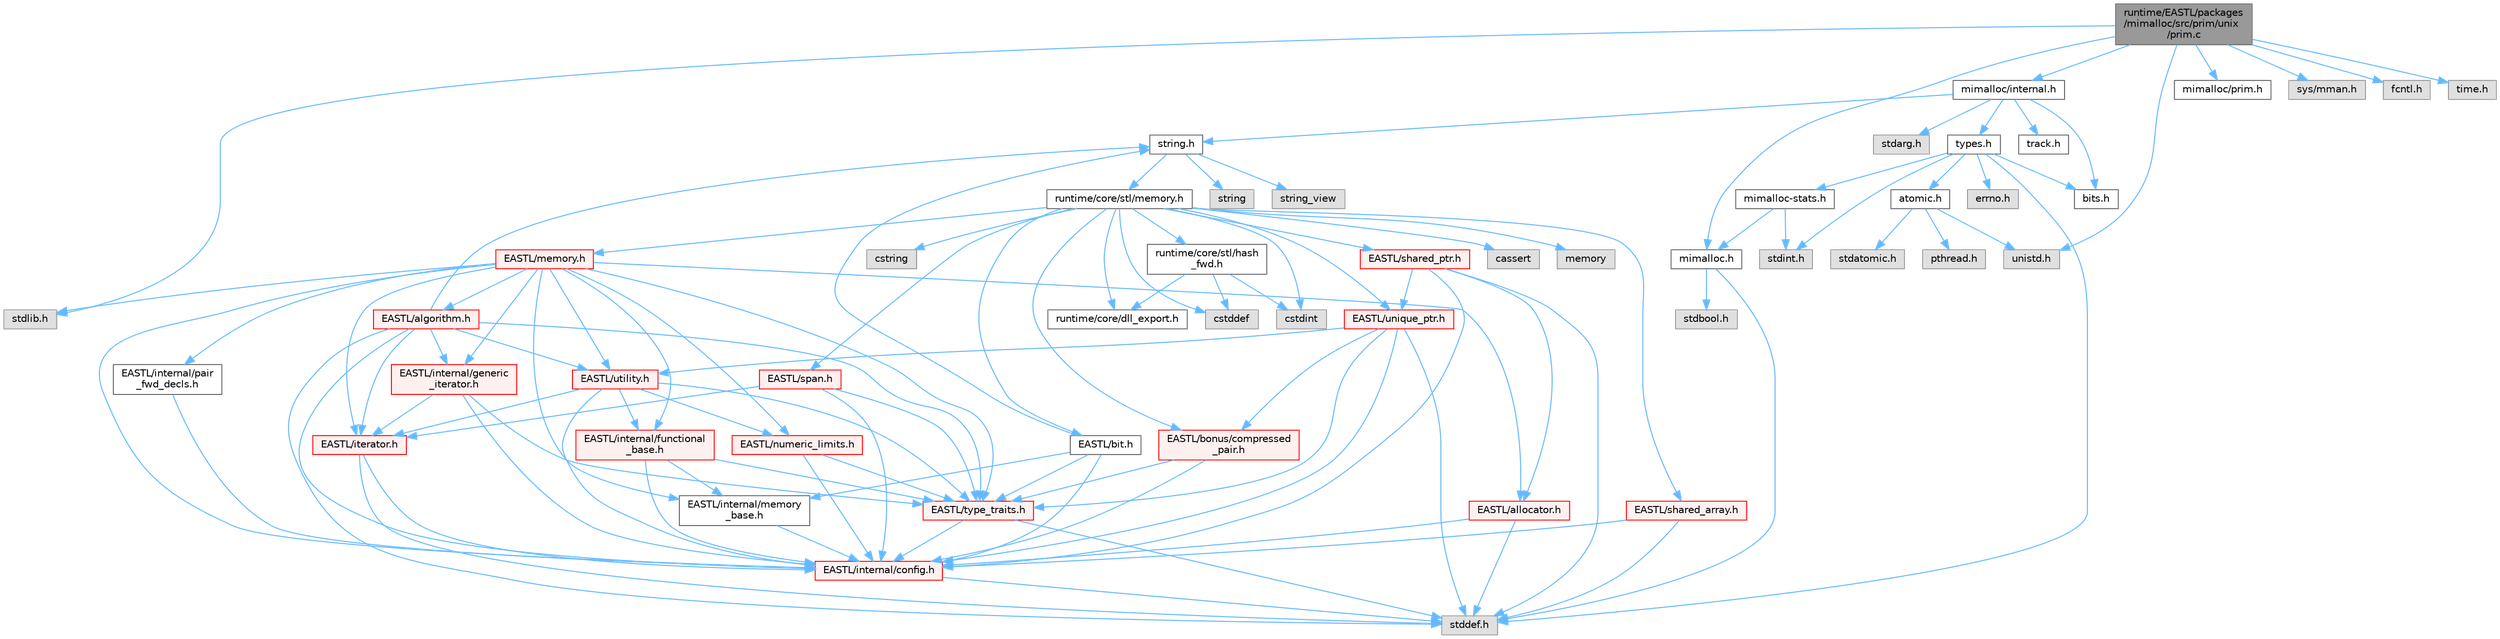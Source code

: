 digraph "runtime/EASTL/packages/mimalloc/src/prim/unix/prim.c"
{
 // LATEX_PDF_SIZE
  bgcolor="transparent";
  edge [fontname=Helvetica,fontsize=10,labelfontname=Helvetica,labelfontsize=10];
  node [fontname=Helvetica,fontsize=10,shape=box,height=0.2,width=0.4];
  Node1 [id="Node000001",label="runtime/EASTL/packages\l/mimalloc/src/prim/unix\l/prim.c",height=0.2,width=0.4,color="gray40", fillcolor="grey60", style="filled", fontcolor="black",tooltip=" "];
  Node1 -> Node2 [id="edge1_Node000001_Node000002",color="steelblue1",style="solid",tooltip=" "];
  Node2 [id="Node000002",label="mimalloc.h",height=0.2,width=0.4,color="grey40", fillcolor="white", style="filled",URL="$mimalloc_8h.html",tooltip=" "];
  Node2 -> Node3 [id="edge2_Node000002_Node000003",color="steelblue1",style="solid",tooltip=" "];
  Node3 [id="Node000003",label="stddef.h",height=0.2,width=0.4,color="grey60", fillcolor="#E0E0E0", style="filled",tooltip=" "];
  Node2 -> Node4 [id="edge3_Node000002_Node000004",color="steelblue1",style="solid",tooltip=" "];
  Node4 [id="Node000004",label="stdbool.h",height=0.2,width=0.4,color="grey60", fillcolor="#E0E0E0", style="filled",tooltip=" "];
  Node1 -> Node5 [id="edge4_Node000001_Node000005",color="steelblue1",style="solid",tooltip=" "];
  Node5 [id="Node000005",label="mimalloc/internal.h",height=0.2,width=0.4,color="grey40", fillcolor="white", style="filled",URL="$_e_a_s_t_l_2packages_2mimalloc_2include_2mimalloc_2internal_8h.html",tooltip=" "];
  Node5 -> Node6 [id="edge5_Node000005_Node000006",color="steelblue1",style="solid",tooltip=" "];
  Node6 [id="Node000006",label="types.h",height=0.2,width=0.4,color="grey40", fillcolor="white", style="filled",URL="$types_8h.html",tooltip=" "];
  Node6 -> Node7 [id="edge6_Node000006_Node000007",color="steelblue1",style="solid",tooltip=" "];
  Node7 [id="Node000007",label="mimalloc-stats.h",height=0.2,width=0.4,color="grey40", fillcolor="white", style="filled",URL="$mimalloc-stats_8h.html",tooltip=" "];
  Node7 -> Node2 [id="edge7_Node000007_Node000002",color="steelblue1",style="solid",tooltip=" "];
  Node7 -> Node8 [id="edge8_Node000007_Node000008",color="steelblue1",style="solid",tooltip=" "];
  Node8 [id="Node000008",label="stdint.h",height=0.2,width=0.4,color="grey60", fillcolor="#E0E0E0", style="filled",tooltip=" "];
  Node6 -> Node3 [id="edge9_Node000006_Node000003",color="steelblue1",style="solid",tooltip=" "];
  Node6 -> Node8 [id="edge10_Node000006_Node000008",color="steelblue1",style="solid",tooltip=" "];
  Node6 -> Node9 [id="edge11_Node000006_Node000009",color="steelblue1",style="solid",tooltip=" "];
  Node9 [id="Node000009",label="errno.h",height=0.2,width=0.4,color="grey60", fillcolor="#E0E0E0", style="filled",tooltip=" "];
  Node6 -> Node10 [id="edge12_Node000006_Node000010",color="steelblue1",style="solid",tooltip=" "];
  Node10 [id="Node000010",label="bits.h",height=0.2,width=0.4,color="grey40", fillcolor="white", style="filled",URL="$bits_8h.html",tooltip=" "];
  Node6 -> Node11 [id="edge13_Node000006_Node000011",color="steelblue1",style="solid",tooltip=" "];
  Node11 [id="Node000011",label="atomic.h",height=0.2,width=0.4,color="grey40", fillcolor="white", style="filled",URL="$_e_a_s_t_l_2packages_2mimalloc_2include_2mimalloc_2atomic_8h.html",tooltip=" "];
  Node11 -> Node12 [id="edge14_Node000011_Node000012",color="steelblue1",style="solid",tooltip=" "];
  Node12 [id="Node000012",label="pthread.h",height=0.2,width=0.4,color="grey60", fillcolor="#E0E0E0", style="filled",tooltip=" "];
  Node11 -> Node13 [id="edge15_Node000011_Node000013",color="steelblue1",style="solid",tooltip=" "];
  Node13 [id="Node000013",label="stdatomic.h",height=0.2,width=0.4,color="grey60", fillcolor="#E0E0E0", style="filled",tooltip=" "];
  Node11 -> Node14 [id="edge16_Node000011_Node000014",color="steelblue1",style="solid",tooltip=" "];
  Node14 [id="Node000014",label="unistd.h",height=0.2,width=0.4,color="grey60", fillcolor="#E0E0E0", style="filled",tooltip=" "];
  Node5 -> Node15 [id="edge17_Node000005_Node000015",color="steelblue1",style="solid",tooltip=" "];
  Node15 [id="Node000015",label="track.h",height=0.2,width=0.4,color="grey40", fillcolor="white", style="filled",URL="$track_8h.html",tooltip=" "];
  Node5 -> Node10 [id="edge18_Node000005_Node000010",color="steelblue1",style="solid",tooltip=" "];
  Node5 -> Node16 [id="edge19_Node000005_Node000016",color="steelblue1",style="solid",tooltip=" "];
  Node16 [id="Node000016",label="stdarg.h",height=0.2,width=0.4,color="grey60", fillcolor="#E0E0E0", style="filled",tooltip=" "];
  Node5 -> Node17 [id="edge20_Node000005_Node000017",color="steelblue1",style="solid",tooltip=" "];
  Node17 [id="Node000017",label="string.h",height=0.2,width=0.4,color="grey40", fillcolor="white", style="filled",URL="$string_8h.html",tooltip=" "];
  Node17 -> Node18 [id="edge21_Node000017_Node000018",color="steelblue1",style="solid",tooltip=" "];
  Node18 [id="Node000018",label="string",height=0.2,width=0.4,color="grey60", fillcolor="#E0E0E0", style="filled",tooltip=" "];
  Node17 -> Node19 [id="edge22_Node000017_Node000019",color="steelblue1",style="solid",tooltip=" "];
  Node19 [id="Node000019",label="string_view",height=0.2,width=0.4,color="grey60", fillcolor="#E0E0E0", style="filled",tooltip=" "];
  Node17 -> Node20 [id="edge23_Node000017_Node000020",color="steelblue1",style="solid",tooltip=" "];
  Node20 [id="Node000020",label="runtime/core/stl/memory.h",height=0.2,width=0.4,color="grey40", fillcolor="white", style="filled",URL="$core_2stl_2memory_8h.html",tooltip=" "];
  Node20 -> Node21 [id="edge24_Node000020_Node000021",color="steelblue1",style="solid",tooltip=" "];
  Node21 [id="Node000021",label="cstddef",height=0.2,width=0.4,color="grey60", fillcolor="#E0E0E0", style="filled",tooltip=" "];
  Node20 -> Node22 [id="edge25_Node000020_Node000022",color="steelblue1",style="solid",tooltip=" "];
  Node22 [id="Node000022",label="cstdint",height=0.2,width=0.4,color="grey60", fillcolor="#E0E0E0", style="filled",tooltip=" "];
  Node20 -> Node23 [id="edge26_Node000020_Node000023",color="steelblue1",style="solid",tooltip=" "];
  Node23 [id="Node000023",label="cassert",height=0.2,width=0.4,color="grey60", fillcolor="#E0E0E0", style="filled",tooltip=" "];
  Node20 -> Node24 [id="edge27_Node000020_Node000024",color="steelblue1",style="solid",tooltip=" "];
  Node24 [id="Node000024",label="memory",height=0.2,width=0.4,color="grey60", fillcolor="#E0E0E0", style="filled",tooltip=" "];
  Node20 -> Node25 [id="edge28_Node000020_Node000025",color="steelblue1",style="solid",tooltip=" "];
  Node25 [id="Node000025",label="cstring",height=0.2,width=0.4,color="grey60", fillcolor="#E0E0E0", style="filled",tooltip=" "];
  Node20 -> Node26 [id="edge29_Node000020_Node000026",color="steelblue1",style="solid",tooltip=" "];
  Node26 [id="Node000026",label="EASTL/bit.h",height=0.2,width=0.4,color="grey40", fillcolor="white", style="filled",URL="$bit_8h.html",tooltip=" "];
  Node26 -> Node27 [id="edge30_Node000026_Node000027",color="steelblue1",style="solid",tooltip=" "];
  Node27 [id="Node000027",label="EASTL/internal/config.h",height=0.2,width=0.4,color="red", fillcolor="#FFF0F0", style="filled",URL="$config_8h.html",tooltip=" "];
  Node27 -> Node3 [id="edge31_Node000027_Node000003",color="steelblue1",style="solid",tooltip=" "];
  Node26 -> Node35 [id="edge32_Node000026_Node000035",color="steelblue1",style="solid",tooltip=" "];
  Node35 [id="Node000035",label="EASTL/internal/memory\l_base.h",height=0.2,width=0.4,color="grey40", fillcolor="white", style="filled",URL="$memory__base_8h.html",tooltip=" "];
  Node35 -> Node27 [id="edge33_Node000035_Node000027",color="steelblue1",style="solid",tooltip=" "];
  Node26 -> Node36 [id="edge34_Node000026_Node000036",color="steelblue1",style="solid",tooltip=" "];
  Node36 [id="Node000036",label="EASTL/type_traits.h",height=0.2,width=0.4,color="red", fillcolor="#FFF0F0", style="filled",URL="$_e_a_s_t_l_2include_2_e_a_s_t_l_2type__traits_8h.html",tooltip=" "];
  Node36 -> Node27 [id="edge35_Node000036_Node000027",color="steelblue1",style="solid",tooltip=" "];
  Node36 -> Node3 [id="edge36_Node000036_Node000003",color="steelblue1",style="solid",tooltip=" "];
  Node26 -> Node17 [id="edge37_Node000026_Node000017",color="steelblue1",style="solid",tooltip=" "];
  Node20 -> Node46 [id="edge38_Node000020_Node000046",color="steelblue1",style="solid",tooltip=" "];
  Node46 [id="Node000046",label="EASTL/memory.h",height=0.2,width=0.4,color="red", fillcolor="#FFF0F0", style="filled",URL="$_e_a_s_t_l_2include_2_e_a_s_t_l_2memory_8h.html",tooltip=" "];
  Node46 -> Node27 [id="edge39_Node000046_Node000027",color="steelblue1",style="solid",tooltip=" "];
  Node46 -> Node35 [id="edge40_Node000046_Node000035",color="steelblue1",style="solid",tooltip=" "];
  Node46 -> Node47 [id="edge41_Node000046_Node000047",color="steelblue1",style="solid",tooltip=" "];
  Node47 [id="Node000047",label="EASTL/internal/generic\l_iterator.h",height=0.2,width=0.4,color="red", fillcolor="#FFF0F0", style="filled",URL="$generic__iterator_8h.html",tooltip=" "];
  Node47 -> Node27 [id="edge42_Node000047_Node000027",color="steelblue1",style="solid",tooltip=" "];
  Node47 -> Node48 [id="edge43_Node000047_Node000048",color="steelblue1",style="solid",tooltip=" "];
  Node48 [id="Node000048",label="EASTL/iterator.h",height=0.2,width=0.4,color="red", fillcolor="#FFF0F0", style="filled",URL="$_e_a_s_t_l_2include_2_e_a_s_t_l_2iterator_8h.html",tooltip=" "];
  Node48 -> Node27 [id="edge44_Node000048_Node000027",color="steelblue1",style="solid",tooltip=" "];
  Node48 -> Node3 [id="edge45_Node000048_Node000003",color="steelblue1",style="solid",tooltip=" "];
  Node47 -> Node36 [id="edge46_Node000047_Node000036",color="steelblue1",style="solid",tooltip=" "];
  Node46 -> Node51 [id="edge47_Node000046_Node000051",color="steelblue1",style="solid",tooltip=" "];
  Node51 [id="Node000051",label="EASTL/internal/pair\l_fwd_decls.h",height=0.2,width=0.4,color="grey40", fillcolor="white", style="filled",URL="$pair__fwd__decls_8h.html",tooltip=" "];
  Node51 -> Node27 [id="edge48_Node000051_Node000027",color="steelblue1",style="solid",tooltip=" "];
  Node46 -> Node52 [id="edge49_Node000046_Node000052",color="steelblue1",style="solid",tooltip=" "];
  Node52 [id="Node000052",label="EASTL/internal/functional\l_base.h",height=0.2,width=0.4,color="red", fillcolor="#FFF0F0", style="filled",URL="$functional__base_8h.html",tooltip=" "];
  Node52 -> Node27 [id="edge50_Node000052_Node000027",color="steelblue1",style="solid",tooltip=" "];
  Node52 -> Node35 [id="edge51_Node000052_Node000035",color="steelblue1",style="solid",tooltip=" "];
  Node52 -> Node36 [id="edge52_Node000052_Node000036",color="steelblue1",style="solid",tooltip=" "];
  Node46 -> Node53 [id="edge53_Node000046_Node000053",color="steelblue1",style="solid",tooltip=" "];
  Node53 [id="Node000053",label="EASTL/algorithm.h",height=0.2,width=0.4,color="red", fillcolor="#FFF0F0", style="filled",URL="$_e_a_s_t_l_2include_2_e_a_s_t_l_2algorithm_8h.html",tooltip=" "];
  Node53 -> Node27 [id="edge54_Node000053_Node000027",color="steelblue1",style="solid",tooltip=" "];
  Node53 -> Node36 [id="edge55_Node000053_Node000036",color="steelblue1",style="solid",tooltip=" "];
  Node53 -> Node48 [id="edge56_Node000053_Node000048",color="steelblue1",style="solid",tooltip=" "];
  Node53 -> Node63 [id="edge57_Node000053_Node000063",color="steelblue1",style="solid",tooltip=" "];
  Node63 [id="Node000063",label="EASTL/utility.h",height=0.2,width=0.4,color="red", fillcolor="#FFF0F0", style="filled",URL="$_e_a_s_t_l_2include_2_e_a_s_t_l_2utility_8h.html",tooltip=" "];
  Node63 -> Node27 [id="edge58_Node000063_Node000027",color="steelblue1",style="solid",tooltip=" "];
  Node63 -> Node36 [id="edge59_Node000063_Node000036",color="steelblue1",style="solid",tooltip=" "];
  Node63 -> Node48 [id="edge60_Node000063_Node000048",color="steelblue1",style="solid",tooltip=" "];
  Node63 -> Node64 [id="edge61_Node000063_Node000064",color="steelblue1",style="solid",tooltip=" "];
  Node64 [id="Node000064",label="EASTL/numeric_limits.h",height=0.2,width=0.4,color="red", fillcolor="#FFF0F0", style="filled",URL="$numeric__limits_8h.html",tooltip=" "];
  Node64 -> Node27 [id="edge62_Node000064_Node000027",color="steelblue1",style="solid",tooltip=" "];
  Node64 -> Node36 [id="edge63_Node000064_Node000036",color="steelblue1",style="solid",tooltip=" "];
  Node63 -> Node52 [id="edge64_Node000063_Node000052",color="steelblue1",style="solid",tooltip=" "];
  Node53 -> Node47 [id="edge65_Node000053_Node000047",color="steelblue1",style="solid",tooltip=" "];
  Node53 -> Node3 [id="edge66_Node000053_Node000003",color="steelblue1",style="solid",tooltip=" "];
  Node53 -> Node17 [id="edge67_Node000053_Node000017",color="steelblue1",style="solid",tooltip=" "];
  Node46 -> Node36 [id="edge68_Node000046_Node000036",color="steelblue1",style="solid",tooltip=" "];
  Node46 -> Node60 [id="edge69_Node000046_Node000060",color="steelblue1",style="solid",tooltip=" "];
  Node60 [id="Node000060",label="EASTL/allocator.h",height=0.2,width=0.4,color="red", fillcolor="#FFF0F0", style="filled",URL="$allocator_8h.html",tooltip=" "];
  Node60 -> Node27 [id="edge70_Node000060_Node000027",color="steelblue1",style="solid",tooltip=" "];
  Node60 -> Node3 [id="edge71_Node000060_Node000003",color="steelblue1",style="solid",tooltip=" "];
  Node46 -> Node48 [id="edge72_Node000046_Node000048",color="steelblue1",style="solid",tooltip=" "];
  Node46 -> Node63 [id="edge73_Node000046_Node000063",color="steelblue1",style="solid",tooltip=" "];
  Node46 -> Node64 [id="edge74_Node000046_Node000064",color="steelblue1",style="solid",tooltip=" "];
  Node46 -> Node73 [id="edge75_Node000046_Node000073",color="steelblue1",style="solid",tooltip=" "];
  Node73 [id="Node000073",label="stdlib.h",height=0.2,width=0.4,color="grey60", fillcolor="#E0E0E0", style="filled",tooltip=" "];
  Node20 -> Node74 [id="edge76_Node000020_Node000074",color="steelblue1",style="solid",tooltip=" "];
  Node74 [id="Node000074",label="EASTL/shared_array.h",height=0.2,width=0.4,color="red", fillcolor="#FFF0F0", style="filled",URL="$shared__array_8h.html",tooltip=" "];
  Node74 -> Node27 [id="edge77_Node000074_Node000027",color="steelblue1",style="solid",tooltip=" "];
  Node74 -> Node3 [id="edge78_Node000074_Node000003",color="steelblue1",style="solid",tooltip=" "];
  Node20 -> Node77 [id="edge79_Node000020_Node000077",color="steelblue1",style="solid",tooltip=" "];
  Node77 [id="Node000077",label="EASTL/unique_ptr.h",height=0.2,width=0.4,color="red", fillcolor="#FFF0F0", style="filled",URL="$unique__ptr_8h.html",tooltip=" "];
  Node77 -> Node78 [id="edge80_Node000077_Node000078",color="steelblue1",style="solid",tooltip=" "];
  Node78 [id="Node000078",label="EASTL/bonus/compressed\l_pair.h",height=0.2,width=0.4,color="red", fillcolor="#FFF0F0", style="filled",URL="$compressed__pair_8h.html",tooltip=" "];
  Node78 -> Node27 [id="edge81_Node000078_Node000027",color="steelblue1",style="solid",tooltip=" "];
  Node78 -> Node36 [id="edge82_Node000078_Node000036",color="steelblue1",style="solid",tooltip=" "];
  Node77 -> Node27 [id="edge83_Node000077_Node000027",color="steelblue1",style="solid",tooltip=" "];
  Node77 -> Node36 [id="edge84_Node000077_Node000036",color="steelblue1",style="solid",tooltip=" "];
  Node77 -> Node63 [id="edge85_Node000077_Node000063",color="steelblue1",style="solid",tooltip=" "];
  Node77 -> Node3 [id="edge86_Node000077_Node000003",color="steelblue1",style="solid",tooltip=" "];
  Node20 -> Node80 [id="edge87_Node000020_Node000080",color="steelblue1",style="solid",tooltip=" "];
  Node80 [id="Node000080",label="EASTL/shared_ptr.h",height=0.2,width=0.4,color="red", fillcolor="#FFF0F0", style="filled",URL="$shared__ptr_8h.html",tooltip=" "];
  Node80 -> Node27 [id="edge88_Node000080_Node000027",color="steelblue1",style="solid",tooltip=" "];
  Node80 -> Node77 [id="edge89_Node000080_Node000077",color="steelblue1",style="solid",tooltip=" "];
  Node80 -> Node60 [id="edge90_Node000080_Node000060",color="steelblue1",style="solid",tooltip=" "];
  Node80 -> Node3 [id="edge91_Node000080_Node000003",color="steelblue1",style="solid",tooltip=" "];
  Node20 -> Node160 [id="edge92_Node000020_Node000160",color="steelblue1",style="solid",tooltip=" "];
  Node160 [id="Node000160",label="EASTL/span.h",height=0.2,width=0.4,color="red", fillcolor="#FFF0F0", style="filled",URL="$span_8h.html",tooltip=" "];
  Node160 -> Node27 [id="edge93_Node000160_Node000027",color="steelblue1",style="solid",tooltip=" "];
  Node160 -> Node36 [id="edge94_Node000160_Node000036",color="steelblue1",style="solid",tooltip=" "];
  Node160 -> Node48 [id="edge95_Node000160_Node000048",color="steelblue1",style="solid",tooltip=" "];
  Node20 -> Node78 [id="edge96_Node000020_Node000078",color="steelblue1",style="solid",tooltip=" "];
  Node20 -> Node163 [id="edge97_Node000020_Node000163",color="steelblue1",style="solid",tooltip=" "];
  Node163 [id="Node000163",label="runtime/core/dll_export.h",height=0.2,width=0.4,color="grey40", fillcolor="white", style="filled",URL="$dll__export_8h.html",tooltip=" "];
  Node20 -> Node164 [id="edge98_Node000020_Node000164",color="steelblue1",style="solid",tooltip=" "];
  Node164 [id="Node000164",label="runtime/core/stl/hash\l_fwd.h",height=0.2,width=0.4,color="grey40", fillcolor="white", style="filled",URL="$hash__fwd_8h.html",tooltip=" "];
  Node164 -> Node21 [id="edge99_Node000164_Node000021",color="steelblue1",style="solid",tooltip=" "];
  Node164 -> Node22 [id="edge100_Node000164_Node000022",color="steelblue1",style="solid",tooltip=" "];
  Node164 -> Node163 [id="edge101_Node000164_Node000163",color="steelblue1",style="solid",tooltip=" "];
  Node1 -> Node165 [id="edge102_Node000001_Node000165",color="steelblue1",style="solid",tooltip=" "];
  Node165 [id="Node000165",label="mimalloc/prim.h",height=0.2,width=0.4,color="grey40", fillcolor="white", style="filled",URL="$prim_8h.html",tooltip=" "];
  Node1 -> Node166 [id="edge103_Node000001_Node000166",color="steelblue1",style="solid",tooltip=" "];
  Node166 [id="Node000166",label="sys/mman.h",height=0.2,width=0.4,color="grey60", fillcolor="#E0E0E0", style="filled",tooltip=" "];
  Node1 -> Node14 [id="edge104_Node000001_Node000014",color="steelblue1",style="solid",tooltip=" "];
  Node1 -> Node167 [id="edge105_Node000001_Node000167",color="steelblue1",style="solid",tooltip=" "];
  Node167 [id="Node000167",label="fcntl.h",height=0.2,width=0.4,color="grey60", fillcolor="#E0E0E0", style="filled",tooltip=" "];
  Node1 -> Node73 [id="edge106_Node000001_Node000073",color="steelblue1",style="solid",tooltip=" "];
  Node1 -> Node168 [id="edge107_Node000001_Node000168",color="steelblue1",style="solid",tooltip=" "];
  Node168 [id="Node000168",label="time.h",height=0.2,width=0.4,color="grey60", fillcolor="#E0E0E0", style="filled",tooltip=" "];
}
